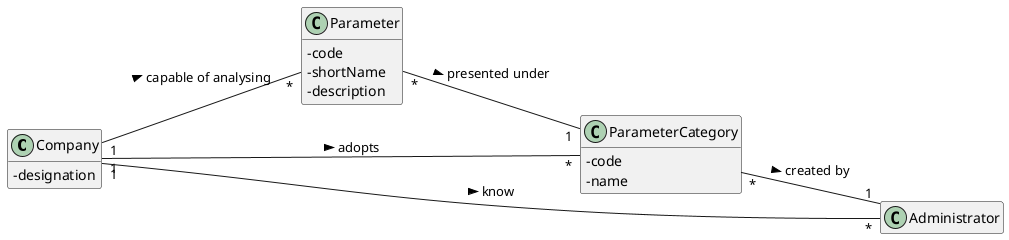 @startuml
hide empty methods
hide empty attributes
left to right direction
skinparam classAttributeIconSize 0


class Company {
  -designation
}

class Parameter {
  -code
  -shortName
  -description
}

class ParameterCategory {
  -code
  -name
}

class Administrator {

}

Company "1" -- "*" Parameter : capable of analysing >
Company "1" -- "*" ParameterCategory : adopts >
Company "1" -- "*" Administrator : know >
Parameter "*" -- "1" ParameterCategory: presented under >
ParameterCategory "*" -- "1" Administrator: created by >



@enduml